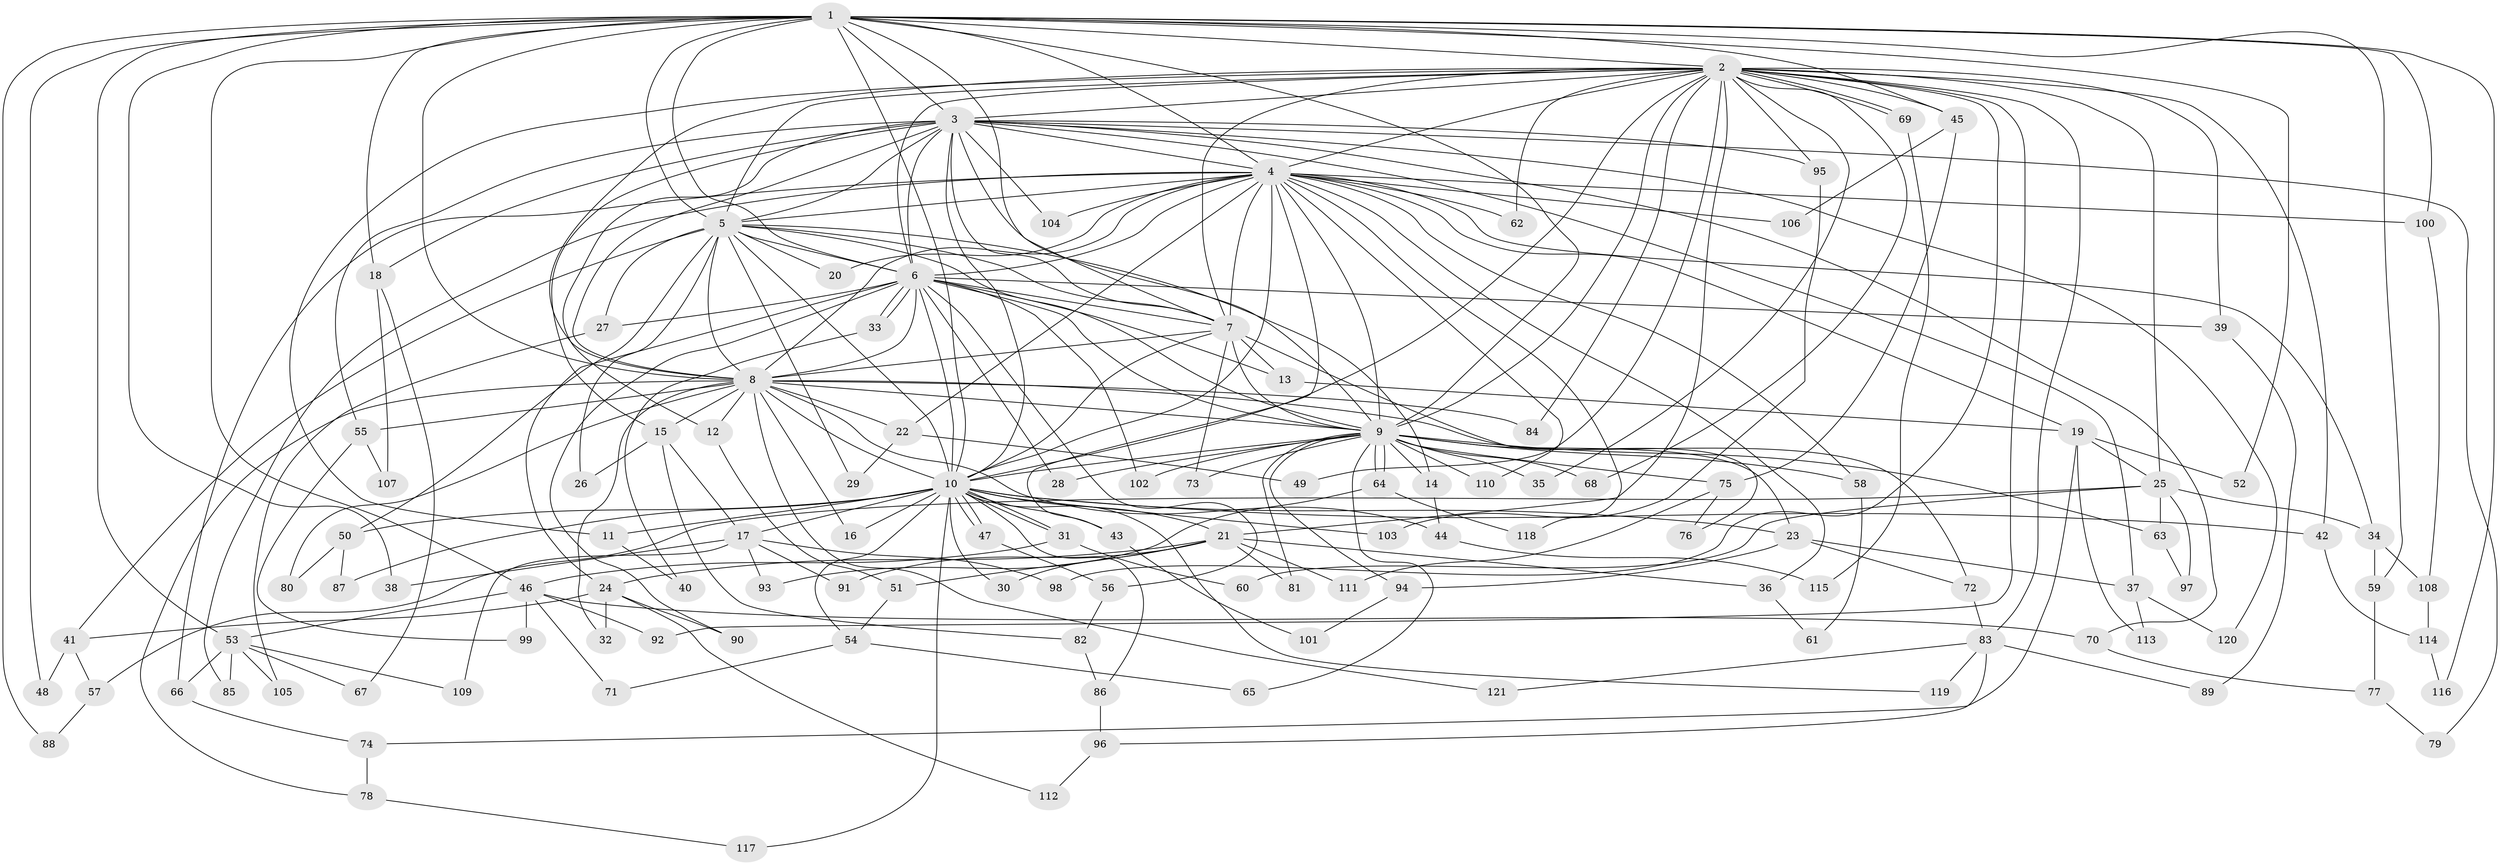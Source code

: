 // coarse degree distribution, {18: 0.011904761904761904, 20: 0.011904761904761904, 28: 0.023809523809523808, 2: 0.5595238095238095, 4: 0.07142857142857142, 6: 0.047619047619047616, 3: 0.19047619047619047, 14: 0.011904761904761904, 9: 0.011904761904761904, 5: 0.03571428571428571, 11: 0.011904761904761904, 1: 0.011904761904761904}
// Generated by graph-tools (version 1.1) at 2025/46/03/04/25 21:46:47]
// undirected, 121 vertices, 267 edges
graph export_dot {
graph [start="1"]
  node [color=gray90,style=filled];
  1;
  2;
  3;
  4;
  5;
  6;
  7;
  8;
  9;
  10;
  11;
  12;
  13;
  14;
  15;
  16;
  17;
  18;
  19;
  20;
  21;
  22;
  23;
  24;
  25;
  26;
  27;
  28;
  29;
  30;
  31;
  32;
  33;
  34;
  35;
  36;
  37;
  38;
  39;
  40;
  41;
  42;
  43;
  44;
  45;
  46;
  47;
  48;
  49;
  50;
  51;
  52;
  53;
  54;
  55;
  56;
  57;
  58;
  59;
  60;
  61;
  62;
  63;
  64;
  65;
  66;
  67;
  68;
  69;
  70;
  71;
  72;
  73;
  74;
  75;
  76;
  77;
  78;
  79;
  80;
  81;
  82;
  83;
  84;
  85;
  86;
  87;
  88;
  89;
  90;
  91;
  92;
  93;
  94;
  95;
  96;
  97;
  98;
  99;
  100;
  101;
  102;
  103;
  104;
  105;
  106;
  107;
  108;
  109;
  110;
  111;
  112;
  113;
  114;
  115;
  116;
  117;
  118;
  119;
  120;
  121;
  1 -- 2;
  1 -- 3;
  1 -- 4;
  1 -- 5;
  1 -- 6;
  1 -- 7;
  1 -- 8;
  1 -- 9;
  1 -- 10;
  1 -- 18;
  1 -- 38;
  1 -- 45;
  1 -- 46;
  1 -- 48;
  1 -- 52;
  1 -- 53;
  1 -- 59;
  1 -- 88;
  1 -- 100;
  1 -- 116;
  2 -- 3;
  2 -- 4;
  2 -- 5;
  2 -- 6;
  2 -- 7;
  2 -- 8;
  2 -- 9;
  2 -- 10;
  2 -- 11;
  2 -- 21;
  2 -- 25;
  2 -- 35;
  2 -- 39;
  2 -- 42;
  2 -- 45;
  2 -- 49;
  2 -- 62;
  2 -- 68;
  2 -- 69;
  2 -- 69;
  2 -- 83;
  2 -- 84;
  2 -- 92;
  2 -- 95;
  2 -- 98;
  3 -- 4;
  3 -- 5;
  3 -- 6;
  3 -- 7;
  3 -- 8;
  3 -- 9;
  3 -- 10;
  3 -- 12;
  3 -- 15;
  3 -- 18;
  3 -- 37;
  3 -- 55;
  3 -- 70;
  3 -- 79;
  3 -- 95;
  3 -- 104;
  3 -- 120;
  4 -- 5;
  4 -- 6;
  4 -- 7;
  4 -- 8;
  4 -- 9;
  4 -- 10;
  4 -- 19;
  4 -- 20;
  4 -- 22;
  4 -- 34;
  4 -- 36;
  4 -- 43;
  4 -- 58;
  4 -- 62;
  4 -- 66;
  4 -- 85;
  4 -- 100;
  4 -- 104;
  4 -- 106;
  4 -- 110;
  4 -- 118;
  5 -- 6;
  5 -- 7;
  5 -- 8;
  5 -- 9;
  5 -- 10;
  5 -- 14;
  5 -- 20;
  5 -- 26;
  5 -- 27;
  5 -- 29;
  5 -- 41;
  5 -- 50;
  6 -- 7;
  6 -- 8;
  6 -- 9;
  6 -- 10;
  6 -- 13;
  6 -- 24;
  6 -- 27;
  6 -- 28;
  6 -- 33;
  6 -- 33;
  6 -- 39;
  6 -- 56;
  6 -- 90;
  6 -- 102;
  7 -- 8;
  7 -- 9;
  7 -- 10;
  7 -- 13;
  7 -- 73;
  7 -- 76;
  8 -- 9;
  8 -- 10;
  8 -- 12;
  8 -- 15;
  8 -- 16;
  8 -- 22;
  8 -- 32;
  8 -- 44;
  8 -- 55;
  8 -- 72;
  8 -- 78;
  8 -- 80;
  8 -- 84;
  8 -- 121;
  9 -- 10;
  9 -- 14;
  9 -- 23;
  9 -- 28;
  9 -- 35;
  9 -- 58;
  9 -- 63;
  9 -- 64;
  9 -- 64;
  9 -- 65;
  9 -- 68;
  9 -- 73;
  9 -- 75;
  9 -- 81;
  9 -- 94;
  9 -- 102;
  9 -- 110;
  10 -- 11;
  10 -- 16;
  10 -- 17;
  10 -- 21;
  10 -- 23;
  10 -- 30;
  10 -- 31;
  10 -- 31;
  10 -- 42;
  10 -- 43;
  10 -- 47;
  10 -- 47;
  10 -- 50;
  10 -- 54;
  10 -- 86;
  10 -- 87;
  10 -- 103;
  10 -- 117;
  10 -- 119;
  11 -- 40;
  12 -- 51;
  13 -- 19;
  14 -- 44;
  15 -- 17;
  15 -- 26;
  15 -- 82;
  17 -- 38;
  17 -- 91;
  17 -- 93;
  17 -- 98;
  17 -- 109;
  18 -- 67;
  18 -- 107;
  19 -- 25;
  19 -- 52;
  19 -- 74;
  19 -- 113;
  21 -- 24;
  21 -- 30;
  21 -- 36;
  21 -- 51;
  21 -- 81;
  21 -- 91;
  21 -- 111;
  22 -- 29;
  22 -- 49;
  23 -- 37;
  23 -- 72;
  23 -- 94;
  24 -- 32;
  24 -- 41;
  24 -- 90;
  24 -- 112;
  25 -- 34;
  25 -- 57;
  25 -- 60;
  25 -- 63;
  25 -- 97;
  27 -- 105;
  31 -- 46;
  31 -- 60;
  33 -- 40;
  34 -- 59;
  34 -- 108;
  36 -- 61;
  37 -- 113;
  37 -- 120;
  39 -- 89;
  41 -- 48;
  41 -- 57;
  42 -- 114;
  43 -- 101;
  44 -- 115;
  45 -- 75;
  45 -- 106;
  46 -- 53;
  46 -- 70;
  46 -- 71;
  46 -- 92;
  46 -- 99;
  47 -- 56;
  50 -- 80;
  50 -- 87;
  51 -- 54;
  53 -- 66;
  53 -- 67;
  53 -- 85;
  53 -- 105;
  53 -- 109;
  54 -- 65;
  54 -- 71;
  55 -- 99;
  55 -- 107;
  56 -- 82;
  57 -- 88;
  58 -- 61;
  59 -- 77;
  63 -- 97;
  64 -- 93;
  64 -- 118;
  66 -- 74;
  69 -- 115;
  70 -- 77;
  72 -- 83;
  74 -- 78;
  75 -- 76;
  75 -- 111;
  77 -- 79;
  78 -- 117;
  82 -- 86;
  83 -- 89;
  83 -- 96;
  83 -- 119;
  83 -- 121;
  86 -- 96;
  94 -- 101;
  95 -- 103;
  96 -- 112;
  100 -- 108;
  108 -- 114;
  114 -- 116;
}
